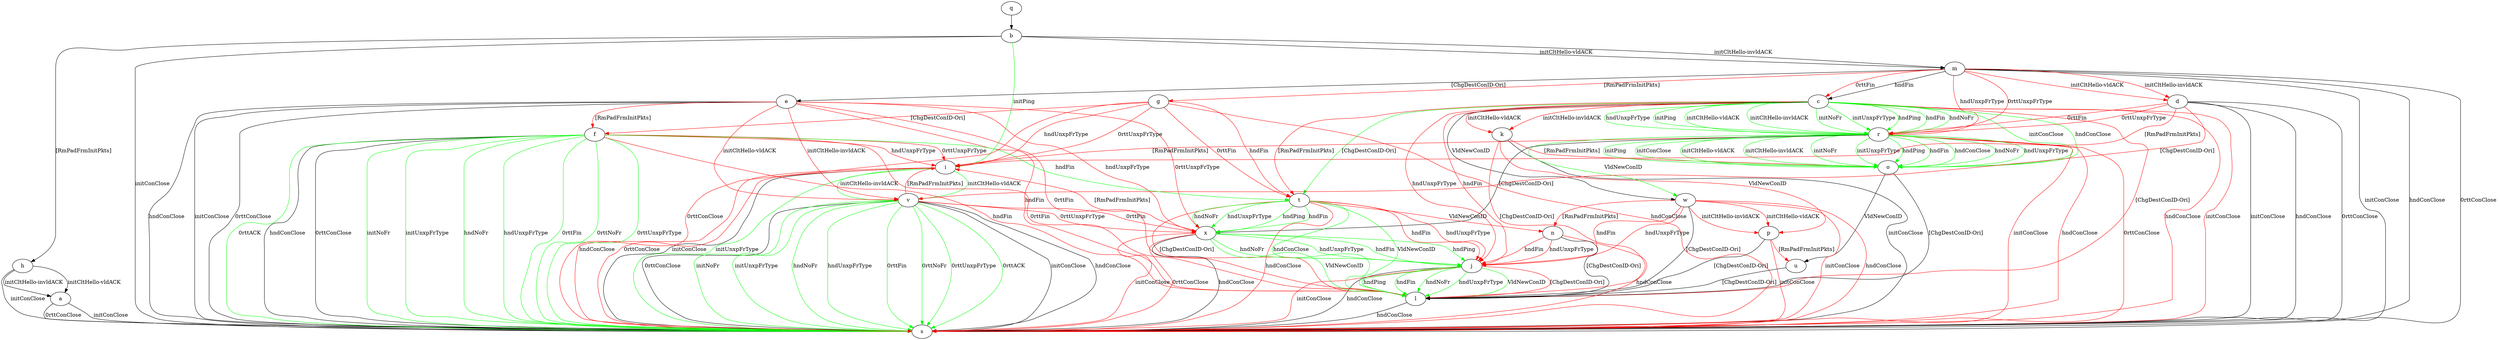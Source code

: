 digraph "" {
	a -> s	[key=0,
		label="initConClose "];
	a -> s	[key=1,
		label="0rttConClose "];
	b -> h	[key=0,
		label="[RmPadFrmInitPkts] "];
	b -> i	[key=0,
		color=green,
		label="initPing "];
	b -> m	[key=0,
		label="initCltHello-vldACK "];
	b -> m	[key=1,
		label="initCltHello-invldACK "];
	b -> s	[key=0,
		label="initConClose "];
	c -> j	[key=0,
		color=red,
		label="hndFin "];
	c -> j	[key=1,
		color=red,
		label="hndUnxpFrType "];
	c -> k	[key=0,
		color=red,
		label="initCltHello-vldACK "];
	c -> k	[key=1,
		color=red,
		label="initCltHello-invldACK "];
	c -> l	[key=0,
		color=red,
		label="[ChgDestConID-Ori] "];
	c -> o	[key=0,
		color=green,
		label="initConClose "];
	c -> o	[key=1,
		color=green,
		label="hndConClose "];
	c -> r	[key=0,
		color=green,
		label="initPing "];
	c -> r	[key=1,
		color=green,
		label="initCltHello-vldACK "];
	c -> r	[key=2,
		color=green,
		label="initCltHello-invldACK "];
	c -> r	[key=3,
		color=green,
		label="initNoFr "];
	c -> r	[key=4,
		color=green,
		label="initUnxpFrType "];
	c -> r	[key=5,
		color=green,
		label="hndPing "];
	c -> r	[key=6,
		color=green,
		label="hndFin "];
	c -> r	[key=7,
		color=green,
		label="hndNoFr "];
	c -> r	[key=8,
		color=green,
		label="hndUnxpFrType "];
	c -> s	[key=0,
		color=red,
		label="initConClose "];
	c -> s	[key=1,
		color=red,
		label="hndConClose "];
	c -> t	[key=0,
		color=green,
		label="[ChgDestConID-Ori] "];
	c -> t	[key=1,
		color=red,
		label="[RmPadFrmInitPkts] "];
	c -> w	[key=0,
		label="VldNewConID "];
	d -> i	[key=0,
		color=red,
		label="[RmPadFrmInitPkts] "];
	d -> r	[key=0,
		color=red,
		label="0rttFin "];
	d -> r	[key=1,
		color=red,
		label="0rttUnxpFrType "];
	d -> s	[key=0,
		label="initConClose "];
	d -> s	[key=1,
		label="hndConClose "];
	d -> s	[key=2,
		label="0rttConClose "];
	d -> v	[key=0,
		color=red,
		label="[ChgDestConID-Ori] "];
	e -> f	[key=0,
		color=red,
		label="[RmPadFrmInitPkts] "];
	e -> l	[key=0,
		color=red,
		label="hndFin "];
	e -> l	[key=1,
		color=red,
		label="0rttFin "];
	e -> s	[key=0,
		label="initConClose "];
	e -> s	[key=1,
		label="hndConClose "];
	e -> s	[key=2,
		label="0rttConClose "];
	e -> v	[key=0,
		color=red,
		label="initCltHello-vldACK "];
	e -> v	[key=1,
		color=red,
		label="initCltHello-invldACK "];
	e -> x	[key=0,
		color=red,
		label="hndUnxpFrType "];
	e -> x	[key=1,
		color=red,
		label="0rttUnxpFrType "];
	f -> i	[key=0,
		color=red,
		label="hndUnxpFrType "];
	f -> i	[key=1,
		color=red,
		label="0rttUnxpFrType "];
	f -> l	[key=0,
		color=red,
		label="hndFin "];
	f -> l	[key=1,
		color=red,
		label="0rttFin "];
	f -> s	[key=0,
		label="hndConClose "];
	f -> s	[key=1,
		label="0rttConClose "];
	f -> s	[key=2,
		color=green,
		label="initNoFr "];
	f -> s	[key=3,
		color=green,
		label="initUnxpFrType "];
	f -> s	[key=4,
		color=green,
		label="hndNoFr "];
	f -> s	[key=5,
		color=green,
		label="hndUnxpFrType "];
	f -> s	[key=6,
		color=green,
		label="0rttFin "];
	f -> s	[key=7,
		color=green,
		label="0rttNoFr "];
	f -> s	[key=8,
		color=green,
		label="0rttUnxpFrType "];
	f -> s	[key=9,
		color=green,
		label="0rttACK "];
	f -> t	[key=0,
		color=green,
		label="hndFin "];
	g -> f	[key=0,
		color=red,
		label="[ChgDestConID-Ori] "];
	g -> i	[key=0,
		color=red,
		label="hndUnxpFrType "];
	g -> i	[key=1,
		color=red,
		label="0rttUnxpFrType "];
	g -> s	[key=0,
		color=red,
		label="hndConClose "];
	g -> s	[key=1,
		color=red,
		label="0rttConClose "];
	g -> t	[key=0,
		color=red,
		label="hndFin "];
	g -> t	[key=1,
		color=red,
		label="0rttFin "];
	h -> a	[key=0,
		label="initCltHello-vldACK "];
	h -> a	[key=1,
		label="initCltHello-invldACK "];
	h -> s	[key=0,
		label="initConClose "];
	i -> s	[key=0,
		label="initConClose "];
	i -> s	[key=1,
		color=green,
		label="initUnxpFrType "];
	i -> s	[key=2,
		color=red,
		label="hndConClose "];
	i -> s	[key=3,
		color=red,
		label="0rttConClose "];
	i -> v	[key=0,
		color=green,
		label="initCltHello-vldACK "];
	i -> v	[key=1,
		color=green,
		label="initCltHello-invldACK "];
	j -> l	[key=0,
		color=green,
		label="hndPing "];
	j -> l	[key=1,
		color=green,
		label="hndFin "];
	j -> l	[key=2,
		color=green,
		label="hndNoFr "];
	j -> l	[key=3,
		color=green,
		label="hndUnxpFrType "];
	j -> l	[key=4,
		color=green,
		label="VldNewConID "];
	j -> l	[key=5,
		color=red,
		label="[ChgDestConID-Ori] "];
	j -> s	[key=0,
		label="hndConClose "];
	j -> s	[key=1,
		color=red,
		label="initConClose "];
	k -> l	[key=0,
		color=red,
		label="[ChgDestConID-Ori] "];
	k -> o	[key=0,
		color=red,
		label="[RmPadFrmInitPkts] "];
	k -> p	[key=0,
		color=red,
		label="VldNewConID "];
	k -> s	[key=0,
		label="initConClose "];
	l -> s	[key=0,
		label="hndConClose "];
	m -> c	[key=0,
		label="hndFin "];
	m -> c	[key=1,
		color=red,
		label="0rttFin "];
	m -> d	[key=0,
		color=red,
		label="initCltHello-vldACK "];
	m -> d	[key=1,
		color=red,
		label="initCltHello-invldACK "];
	m -> e	[key=0,
		label="[ChgDestConID-Ori] "];
	m -> g	[key=0,
		color=red,
		label="[RmPadFrmInitPkts] "];
	m -> r	[key=0,
		color=red,
		label="hndUnxpFrType "];
	m -> r	[key=1,
		color=red,
		label="0rttUnxpFrType "];
	m -> s	[key=0,
		label="initConClose "];
	m -> s	[key=1,
		label="hndConClose "];
	m -> s	[key=2,
		label="0rttConClose "];
	n -> j	[key=0,
		color=red,
		label="hndFin "];
	n -> j	[key=1,
		color=red,
		label="hndUnxpFrType "];
	n -> l	[key=0,
		label="[ChgDestConID-Ori] "];
	n -> s	[key=0,
		color=red,
		label="hndConClose "];
	o -> l	[key=0,
		label="[ChgDestConID-Ori] "];
	o -> u	[key=0,
		label="VldNewConID "];
	p -> l	[key=0,
		label="[ChgDestConID-Ori] "];
	p -> s	[key=0,
		color=red,
		label="initConClose "];
	p -> u	[key=0,
		color=red,
		label="[RmPadFrmInitPkts] "];
	q -> b	[key=0];
	r -> i	[key=0,
		color=red,
		label="[RmPadFrmInitPkts] "];
	r -> o	[key=0,
		color=green,
		label="initPing "];
	r -> o	[key=1,
		color=green,
		label="initConClose "];
	r -> o	[key=2,
		color=green,
		label="initCltHello-vldACK "];
	r -> o	[key=3,
		color=green,
		label="initCltHello-invldACK "];
	r -> o	[key=4,
		color=green,
		label="initNoFr "];
	r -> o	[key=5,
		color=green,
		label="initUnxpFrType "];
	r -> o	[key=6,
		color=green,
		label="hndPing "];
	r -> o	[key=7,
		color=green,
		label="hndFin "];
	r -> o	[key=8,
		color=green,
		label="hndConClose "];
	r -> o	[key=9,
		color=green,
		label="hndNoFr "];
	r -> o	[key=10,
		color=green,
		label="hndUnxpFrType "];
	r -> s	[key=0,
		color=red,
		label="initConClose "];
	r -> s	[key=1,
		color=red,
		label="hndConClose "];
	r -> s	[key=2,
		color=red,
		label="0rttConClose "];
	r -> w	[key=0,
		color=green,
		label="VldNewConID "];
	r -> x	[key=0,
		label="[ChgDestConID-Ori] "];
	t -> j	[key=0,
		color=red,
		label="hndFin "];
	t -> j	[key=1,
		color=red,
		label="hndUnxpFrType "];
	t -> l	[key=0,
		color=green,
		label="hndConClose "];
	t -> l	[key=1,
		color=green,
		label="VldNewConID "];
	t -> l	[key=2,
		color=red,
		label="[ChgDestConID-Ori] "];
	t -> n	[key=0,
		color=red,
		label="VldNewConID "];
	t -> s	[key=0,
		color=red,
		label="hndConClose "];
	t -> x	[key=0,
		color=green,
		label="hndPing "];
	t -> x	[key=1,
		color=green,
		label="hndFin "];
	t -> x	[key=2,
		color=green,
		label="hndNoFr "];
	t -> x	[key=3,
		color=green,
		label="hndUnxpFrType "];
	u -> l	[key=0,
		label="[ChgDestConID-Ori] "];
	v -> i	[key=0,
		color=red,
		label="[RmPadFrmInitPkts] "];
	v -> s	[key=0,
		label="initConClose "];
	v -> s	[key=1,
		label="hndConClose "];
	v -> s	[key=2,
		label="0rttConClose "];
	v -> s	[key=3,
		color=green,
		label="initNoFr "];
	v -> s	[key=4,
		color=green,
		label="initUnxpFrType "];
	v -> s	[key=5,
		color=green,
		label="hndNoFr "];
	v -> s	[key=6,
		color=green,
		label="hndUnxpFrType "];
	v -> s	[key=7,
		color=green,
		label="0rttFin "];
	v -> s	[key=8,
		color=green,
		label="0rttNoFr "];
	v -> s	[key=9,
		color=green,
		label="0rttUnxpFrType "];
	v -> s	[key=10,
		color=green,
		label="0rttACK "];
	v -> x	[key=0,
		color=red,
		label="0rttFin "];
	v -> x	[key=1,
		color=red,
		label="0rttUnxpFrType "];
	w -> j	[key=0,
		color=red,
		label="hndFin "];
	w -> j	[key=1,
		color=red,
		label="hndUnxpFrType "];
	w -> l	[key=0,
		label="[ChgDestConID-Ori] "];
	w -> n	[key=0,
		color=red,
		label="[RmPadFrmInitPkts] "];
	w -> p	[key=0,
		color=red,
		label="initCltHello-vldACK "];
	w -> p	[key=1,
		color=red,
		label="initCltHello-invldACK "];
	w -> s	[key=0,
		color=red,
		label="initConClose "];
	w -> s	[key=1,
		color=red,
		label="hndConClose "];
	x -> i	[key=0,
		color=red,
		label="[RmPadFrmInitPkts] "];
	x -> j	[key=0,
		color=green,
		label="hndPing "];
	x -> j	[key=1,
		color=green,
		label="hndFin "];
	x -> j	[key=2,
		color=green,
		label="hndNoFr "];
	x -> j	[key=3,
		color=green,
		label="hndUnxpFrType "];
	x -> l	[key=0,
		color=green,
		label="VldNewConID "];
	x -> s	[key=0,
		label="hndConClose "];
	x -> s	[key=1,
		color=red,
		label="initConClose "];
	x -> s	[key=2,
		color=red,
		label="0rttConClose "];
}
